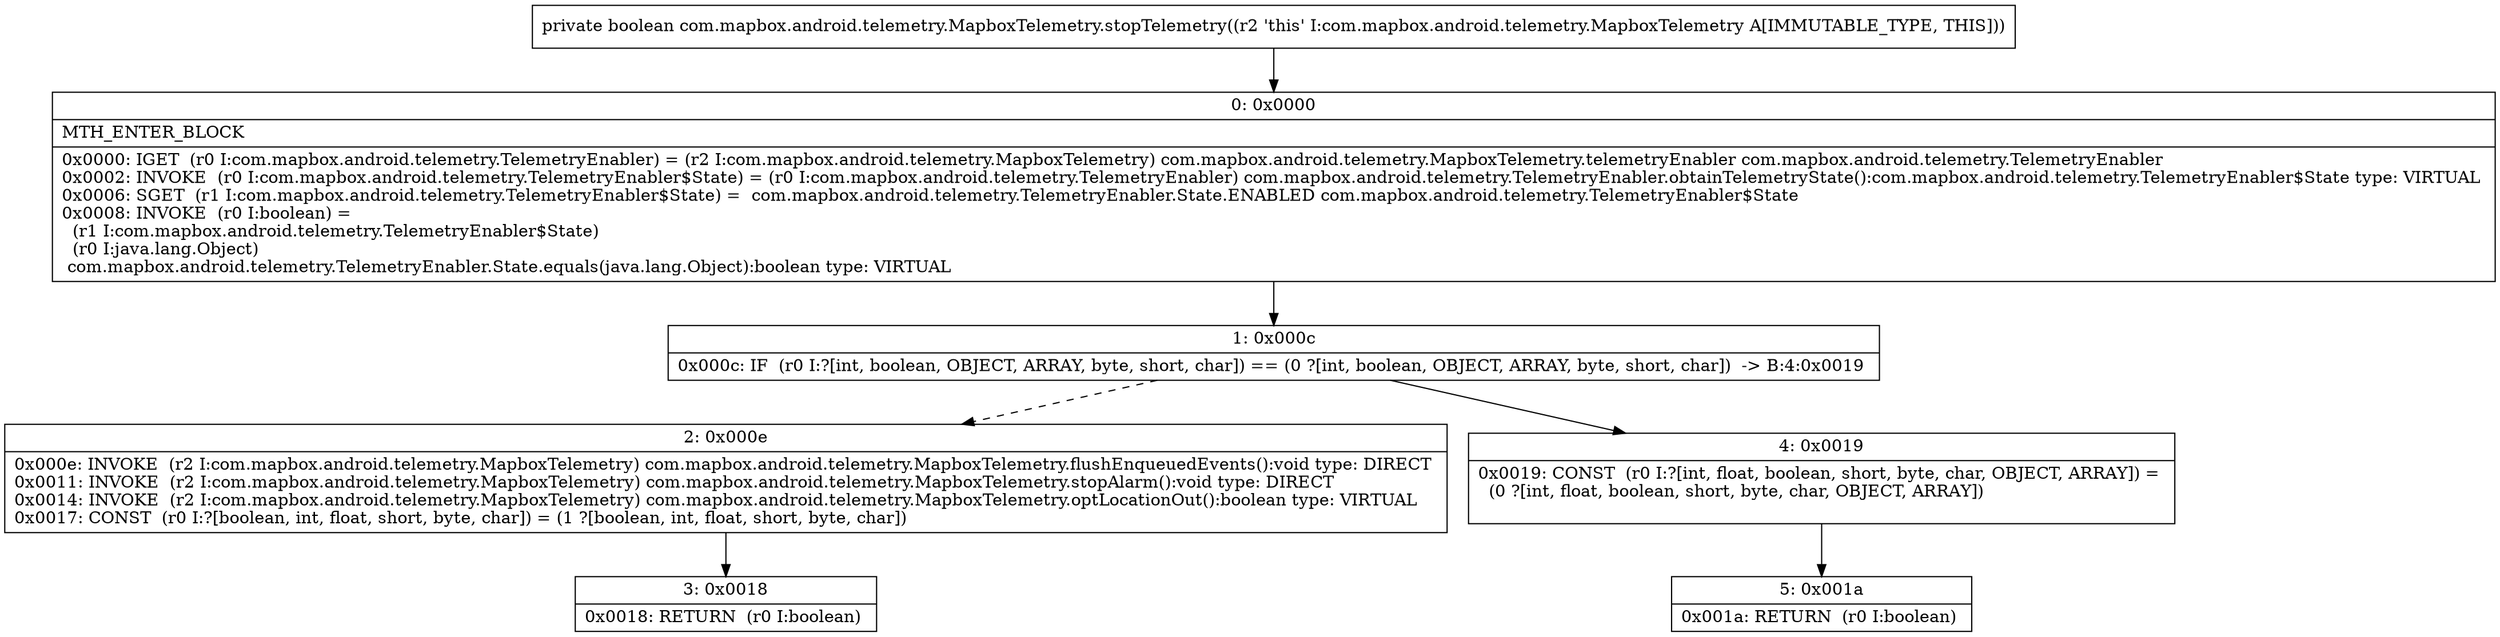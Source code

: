 digraph "CFG forcom.mapbox.android.telemetry.MapboxTelemetry.stopTelemetry()Z" {
Node_0 [shape=record,label="{0\:\ 0x0000|MTH_ENTER_BLOCK\l|0x0000: IGET  (r0 I:com.mapbox.android.telemetry.TelemetryEnabler) = (r2 I:com.mapbox.android.telemetry.MapboxTelemetry) com.mapbox.android.telemetry.MapboxTelemetry.telemetryEnabler com.mapbox.android.telemetry.TelemetryEnabler \l0x0002: INVOKE  (r0 I:com.mapbox.android.telemetry.TelemetryEnabler$State) = (r0 I:com.mapbox.android.telemetry.TelemetryEnabler) com.mapbox.android.telemetry.TelemetryEnabler.obtainTelemetryState():com.mapbox.android.telemetry.TelemetryEnabler$State type: VIRTUAL \l0x0006: SGET  (r1 I:com.mapbox.android.telemetry.TelemetryEnabler$State) =  com.mapbox.android.telemetry.TelemetryEnabler.State.ENABLED com.mapbox.android.telemetry.TelemetryEnabler$State \l0x0008: INVOKE  (r0 I:boolean) = \l  (r1 I:com.mapbox.android.telemetry.TelemetryEnabler$State)\l  (r0 I:java.lang.Object)\l com.mapbox.android.telemetry.TelemetryEnabler.State.equals(java.lang.Object):boolean type: VIRTUAL \l}"];
Node_1 [shape=record,label="{1\:\ 0x000c|0x000c: IF  (r0 I:?[int, boolean, OBJECT, ARRAY, byte, short, char]) == (0 ?[int, boolean, OBJECT, ARRAY, byte, short, char])  \-\> B:4:0x0019 \l}"];
Node_2 [shape=record,label="{2\:\ 0x000e|0x000e: INVOKE  (r2 I:com.mapbox.android.telemetry.MapboxTelemetry) com.mapbox.android.telemetry.MapboxTelemetry.flushEnqueuedEvents():void type: DIRECT \l0x0011: INVOKE  (r2 I:com.mapbox.android.telemetry.MapboxTelemetry) com.mapbox.android.telemetry.MapboxTelemetry.stopAlarm():void type: DIRECT \l0x0014: INVOKE  (r2 I:com.mapbox.android.telemetry.MapboxTelemetry) com.mapbox.android.telemetry.MapboxTelemetry.optLocationOut():boolean type: VIRTUAL \l0x0017: CONST  (r0 I:?[boolean, int, float, short, byte, char]) = (1 ?[boolean, int, float, short, byte, char]) \l}"];
Node_3 [shape=record,label="{3\:\ 0x0018|0x0018: RETURN  (r0 I:boolean) \l}"];
Node_4 [shape=record,label="{4\:\ 0x0019|0x0019: CONST  (r0 I:?[int, float, boolean, short, byte, char, OBJECT, ARRAY]) = \l  (0 ?[int, float, boolean, short, byte, char, OBJECT, ARRAY])\l \l}"];
Node_5 [shape=record,label="{5\:\ 0x001a|0x001a: RETURN  (r0 I:boolean) \l}"];
MethodNode[shape=record,label="{private boolean com.mapbox.android.telemetry.MapboxTelemetry.stopTelemetry((r2 'this' I:com.mapbox.android.telemetry.MapboxTelemetry A[IMMUTABLE_TYPE, THIS])) }"];
MethodNode -> Node_0;
Node_0 -> Node_1;
Node_1 -> Node_2[style=dashed];
Node_1 -> Node_4;
Node_2 -> Node_3;
Node_4 -> Node_5;
}

